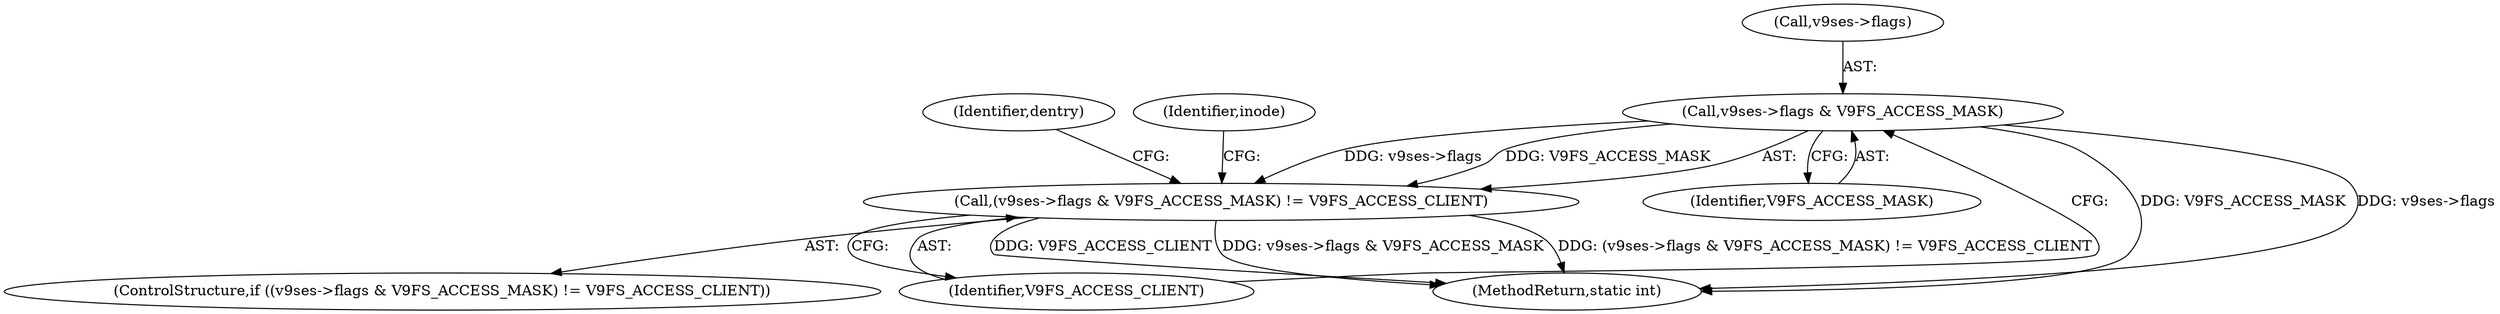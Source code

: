 digraph "0_linux_073931017b49d9458aa351605b43a7e34598caef@pointer" {
"1000123" [label="(Call,v9ses->flags & V9FS_ACCESS_MASK)"];
"1000122" [label="(Call,(v9ses->flags & V9FS_ACCESS_MASK) != V9FS_ACCESS_CLIENT)"];
"1000131" [label="(Identifier,dentry)"];
"1000124" [label="(Call,v9ses->flags)"];
"1000298" [label="(MethodReturn,static int)"];
"1000127" [label="(Identifier,V9FS_ACCESS_MASK)"];
"1000121" [label="(ControlStructure,if ((v9ses->flags & V9FS_ACCESS_MASK) != V9FS_ACCESS_CLIENT))"];
"1000141" [label="(Identifier,inode)"];
"1000123" [label="(Call,v9ses->flags & V9FS_ACCESS_MASK)"];
"1000128" [label="(Identifier,V9FS_ACCESS_CLIENT)"];
"1000122" [label="(Call,(v9ses->flags & V9FS_ACCESS_MASK) != V9FS_ACCESS_CLIENT)"];
"1000123" -> "1000122"  [label="AST: "];
"1000123" -> "1000127"  [label="CFG: "];
"1000124" -> "1000123"  [label="AST: "];
"1000127" -> "1000123"  [label="AST: "];
"1000128" -> "1000123"  [label="CFG: "];
"1000123" -> "1000298"  [label="DDG: V9FS_ACCESS_MASK"];
"1000123" -> "1000298"  [label="DDG: v9ses->flags"];
"1000123" -> "1000122"  [label="DDG: v9ses->flags"];
"1000123" -> "1000122"  [label="DDG: V9FS_ACCESS_MASK"];
"1000122" -> "1000121"  [label="AST: "];
"1000122" -> "1000128"  [label="CFG: "];
"1000128" -> "1000122"  [label="AST: "];
"1000131" -> "1000122"  [label="CFG: "];
"1000141" -> "1000122"  [label="CFG: "];
"1000122" -> "1000298"  [label="DDG: v9ses->flags & V9FS_ACCESS_MASK"];
"1000122" -> "1000298"  [label="DDG: (v9ses->flags & V9FS_ACCESS_MASK) != V9FS_ACCESS_CLIENT"];
"1000122" -> "1000298"  [label="DDG: V9FS_ACCESS_CLIENT"];
}
